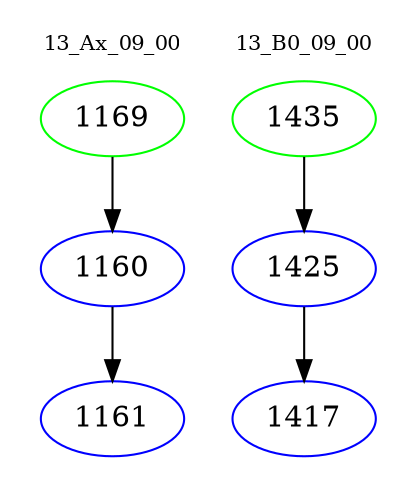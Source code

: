 digraph{
subgraph cluster_0 {
color = white
label = "13_Ax_09_00";
fontsize=10;
T0_1169 [label="1169", color="green"]
T0_1169 -> T0_1160 [color="black"]
T0_1160 [label="1160", color="blue"]
T0_1160 -> T0_1161 [color="black"]
T0_1161 [label="1161", color="blue"]
}
subgraph cluster_1 {
color = white
label = "13_B0_09_00";
fontsize=10;
T1_1435 [label="1435", color="green"]
T1_1435 -> T1_1425 [color="black"]
T1_1425 [label="1425", color="blue"]
T1_1425 -> T1_1417 [color="black"]
T1_1417 [label="1417", color="blue"]
}
}
